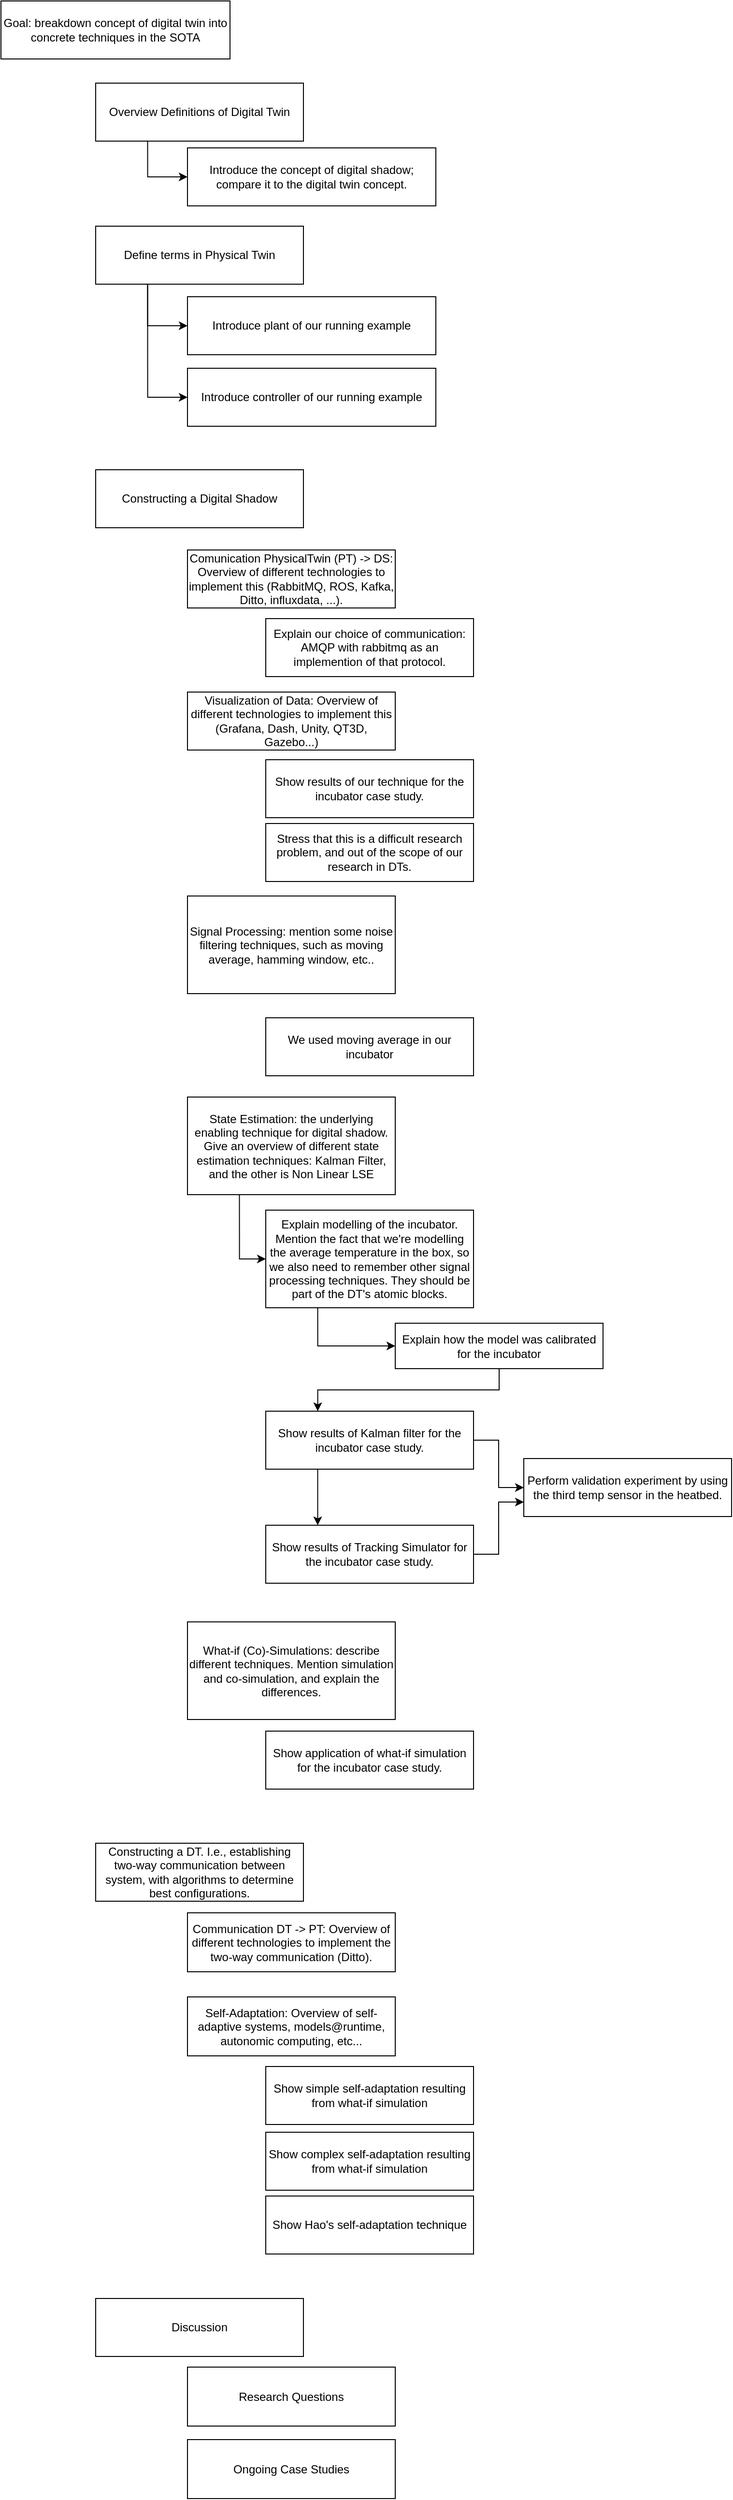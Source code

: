 <mxfile compressed="false" version="13.5.1" type="device">
  <diagram id="1IEk_Nb3fTFsxIXIZDjR" name="Page-1">
    <mxGraphModel dx="2473" dy="1014" grid="0" gridSize="10" guides="1" tooltips="1" connect="1" arrows="1" fold="1" page="0" pageScale="1" pageWidth="850" pageHeight="1100" math="1" shadow="0">
      <root>
        <mxCell id="0" />
        <mxCell id="1" parent="0" />
        <mxCell id="B-7cD9OvoBh734unxdCR-1" value="Goal: breakdown concept of digital twin into concrete techniques in the SOTA" style="rounded=0;whiteSpace=wrap;html=1;" vertex="1" parent="1">
          <mxGeometry x="-789" y="122" width="237" height="60" as="geometry" />
        </mxCell>
        <mxCell id="B-7cD9OvoBh734unxdCR-5" style="edgeStyle=orthogonalEdgeStyle;rounded=0;orthogonalLoop=1;jettySize=auto;html=1;exitX=0.25;exitY=1;exitDx=0;exitDy=0;entryX=0;entryY=0.5;entryDx=0;entryDy=0;" edge="1" parent="1" source="B-7cD9OvoBh734unxdCR-2" target="B-7cD9OvoBh734unxdCR-3">
          <mxGeometry relative="1" as="geometry" />
        </mxCell>
        <mxCell id="B-7cD9OvoBh734unxdCR-2" value="Overview Definitions of Digital Twin" style="rounded=0;whiteSpace=wrap;html=1;" vertex="1" parent="1">
          <mxGeometry x="-691" y="207" width="215" height="60" as="geometry" />
        </mxCell>
        <mxCell id="B-7cD9OvoBh734unxdCR-3" value="Introduce the concept of digital shadow; compare it to the digital twin concept." style="rounded=0;whiteSpace=wrap;html=1;" vertex="1" parent="1">
          <mxGeometry x="-596" y="274" width="257" height="60" as="geometry" />
        </mxCell>
        <mxCell id="B-7cD9OvoBh734unxdCR-7" value="Define terms in Physical Twin" style="rounded=0;whiteSpace=wrap;html=1;" vertex="1" parent="1">
          <mxGeometry x="-691" y="355" width="215" height="60" as="geometry" />
        </mxCell>
        <mxCell id="B-7cD9OvoBh734unxdCR-8" value="Introduce plant of our running example" style="rounded=0;whiteSpace=wrap;html=1;" vertex="1" parent="1">
          <mxGeometry x="-596" y="428" width="257" height="60" as="geometry" />
        </mxCell>
        <mxCell id="B-7cD9OvoBh734unxdCR-9" style="edgeStyle=orthogonalEdgeStyle;rounded=0;orthogonalLoop=1;jettySize=auto;html=1;exitX=0.25;exitY=1;exitDx=0;exitDy=0;entryX=0;entryY=0.5;entryDx=0;entryDy=0;" edge="1" parent="1" source="B-7cD9OvoBh734unxdCR-7" target="B-7cD9OvoBh734unxdCR-8">
          <mxGeometry relative="1" as="geometry">
            <mxPoint x="-627.25" y="277.0" as="sourcePoint" />
            <mxPoint x="-586" y="314" as="targetPoint" />
          </mxGeometry>
        </mxCell>
        <mxCell id="B-7cD9OvoBh734unxdCR-10" value="Introduce controller of our running example" style="rounded=0;whiteSpace=wrap;html=1;" vertex="1" parent="1">
          <mxGeometry x="-596" y="502" width="257" height="60" as="geometry" />
        </mxCell>
        <mxCell id="B-7cD9OvoBh734unxdCR-11" style="edgeStyle=orthogonalEdgeStyle;rounded=0;orthogonalLoop=1;jettySize=auto;html=1;exitX=0.25;exitY=1;exitDx=0;exitDy=0;entryX=0;entryY=0.5;entryDx=0;entryDy=0;" edge="1" parent="1" source="B-7cD9OvoBh734unxdCR-7" target="B-7cD9OvoBh734unxdCR-10">
          <mxGeometry relative="1" as="geometry">
            <mxPoint x="-627.25" y="425" as="sourcePoint" />
            <mxPoint x="-586" y="468" as="targetPoint" />
          </mxGeometry>
        </mxCell>
        <mxCell id="B-7cD9OvoBh734unxdCR-12" value="Constructing a Digital Shadow" style="rounded=0;whiteSpace=wrap;html=1;" vertex="1" parent="1">
          <mxGeometry x="-691" y="607" width="215" height="60" as="geometry" />
        </mxCell>
        <mxCell id="B-7cD9OvoBh734unxdCR-13" value="Comunication PhysicalTwin (PT) -&amp;gt; DS: Overview of different technologies to implement this (RabbitMQ, ROS, Kafka, Ditto, influxdata, ...)." style="rounded=0;whiteSpace=wrap;html=1;" vertex="1" parent="1">
          <mxGeometry x="-596" y="690" width="215" height="60" as="geometry" />
        </mxCell>
        <mxCell id="B-7cD9OvoBh734unxdCR-14" value="Explain our choice of communication: AMQP with rabbitmq as an implemention of that protocol." style="rounded=0;whiteSpace=wrap;html=1;" vertex="1" parent="1">
          <mxGeometry x="-515" y="761" width="215" height="60" as="geometry" />
        </mxCell>
        <mxCell id="B-7cD9OvoBh734unxdCR-15" value="Visualization of Data: Overview of different technologies to implement this (Grafana, Dash, Unity, QT3D, Gazebo...)" style="rounded=0;whiteSpace=wrap;html=1;" vertex="1" parent="1">
          <mxGeometry x="-596" y="837" width="215" height="60" as="geometry" />
        </mxCell>
        <mxCell id="B-7cD9OvoBh734unxdCR-16" value="Communication DT -&amp;gt; PT: Overview of different technologies to implement the two-way communication (Ditto)." style="rounded=0;whiteSpace=wrap;html=1;" vertex="1" parent="1">
          <mxGeometry x="-596" y="2100" width="215" height="61" as="geometry" />
        </mxCell>
        <mxCell id="B-7cD9OvoBh734unxdCR-17" value="Constructing a DT. I.e., establishing two-way communication between system, with algorithms to determine best configurations." style="rounded=0;whiteSpace=wrap;html=1;" vertex="1" parent="1">
          <mxGeometry x="-691" y="2028" width="215" height="60" as="geometry" />
        </mxCell>
        <mxCell id="B-7cD9OvoBh734unxdCR-18" value="Show results of our technique for the incubator case study." style="rounded=0;whiteSpace=wrap;html=1;" vertex="1" parent="1">
          <mxGeometry x="-515" y="907" width="215" height="60" as="geometry" />
        </mxCell>
        <mxCell id="B-7cD9OvoBh734unxdCR-19" value="Stress that this is a difficult research problem, and out of the scope of our research in DTs." style="rounded=0;whiteSpace=wrap;html=1;" vertex="1" parent="1">
          <mxGeometry x="-515" y="973" width="215" height="60" as="geometry" />
        </mxCell>
        <mxCell id="B-7cD9OvoBh734unxdCR-28" style="edgeStyle=orthogonalEdgeStyle;rounded=0;orthogonalLoop=1;jettySize=auto;html=1;exitX=0.25;exitY=1;exitDx=0;exitDy=0;entryX=0;entryY=0.5;entryDx=0;entryDy=0;" edge="1" parent="1" source="B-7cD9OvoBh734unxdCR-20" target="B-7cD9OvoBh734unxdCR-22">
          <mxGeometry relative="1" as="geometry" />
        </mxCell>
        <mxCell id="B-7cD9OvoBh734unxdCR-20" value="State Estimation: the underlying enabling technique for digital shadow. Give an overview of different state estimation techniques: Kalman Filter, and the other is Non Linear LSE" style="rounded=0;whiteSpace=wrap;html=1;" vertex="1" parent="1">
          <mxGeometry x="-596" y="1256" width="215" height="101" as="geometry" />
        </mxCell>
        <mxCell id="B-7cD9OvoBh734unxdCR-31" style="edgeStyle=orthogonalEdgeStyle;rounded=0;orthogonalLoop=1;jettySize=auto;html=1;exitX=1;exitY=0.5;exitDx=0;exitDy=0;" edge="1" parent="1" source="B-7cD9OvoBh734unxdCR-21" target="B-7cD9OvoBh734unxdCR-27">
          <mxGeometry relative="1" as="geometry" />
        </mxCell>
        <mxCell id="B-7cD9OvoBh734unxdCR-34" style="edgeStyle=orthogonalEdgeStyle;rounded=0;orthogonalLoop=1;jettySize=auto;html=1;exitX=0.25;exitY=1;exitDx=0;exitDy=0;entryX=0.25;entryY=0;entryDx=0;entryDy=0;" edge="1" parent="1" source="B-7cD9OvoBh734unxdCR-21" target="B-7cD9OvoBh734unxdCR-32">
          <mxGeometry relative="1" as="geometry" />
        </mxCell>
        <mxCell id="B-7cD9OvoBh734unxdCR-21" value="Show results of Kalman filter for the incubator case study." style="rounded=0;whiteSpace=wrap;html=1;" vertex="1" parent="1">
          <mxGeometry x="-515" y="1581" width="215" height="60" as="geometry" />
        </mxCell>
        <mxCell id="B-7cD9OvoBh734unxdCR-29" style="edgeStyle=orthogonalEdgeStyle;rounded=0;orthogonalLoop=1;jettySize=auto;html=1;exitX=0.25;exitY=1;exitDx=0;exitDy=0;entryX=0;entryY=0.5;entryDx=0;entryDy=0;" edge="1" parent="1" source="B-7cD9OvoBh734unxdCR-22" target="B-7cD9OvoBh734unxdCR-23">
          <mxGeometry relative="1" as="geometry" />
        </mxCell>
        <mxCell id="B-7cD9OvoBh734unxdCR-22" value="Explain modelling of the incubator. Mention the fact that we&#39;re modelling the average temperature in the box, so we also need to remember other signal processing techniques. They should be part of the DT&#39;s atomic blocks." style="rounded=0;whiteSpace=wrap;html=1;" vertex="1" parent="1">
          <mxGeometry x="-515" y="1373" width="215" height="101" as="geometry" />
        </mxCell>
        <mxCell id="B-7cD9OvoBh734unxdCR-30" style="edgeStyle=orthogonalEdgeStyle;rounded=0;orthogonalLoop=1;jettySize=auto;html=1;exitX=0.5;exitY=1;exitDx=0;exitDy=0;entryX=0.25;entryY=0;entryDx=0;entryDy=0;" edge="1" parent="1" source="B-7cD9OvoBh734unxdCR-23" target="B-7cD9OvoBh734unxdCR-21">
          <mxGeometry relative="1" as="geometry" />
        </mxCell>
        <mxCell id="B-7cD9OvoBh734unxdCR-23" value="Explain how the model was calibrated for the incubator" style="rounded=0;whiteSpace=wrap;html=1;" vertex="1" parent="1">
          <mxGeometry x="-381" y="1490" width="215" height="47" as="geometry" />
        </mxCell>
        <mxCell id="B-7cD9OvoBh734unxdCR-25" value="Signal Processing: mention some noise filtering techniques, such as moving average, hamming window, etc.." style="rounded=0;whiteSpace=wrap;html=1;" vertex="1" parent="1">
          <mxGeometry x="-596" y="1048" width="215" height="101" as="geometry" />
        </mxCell>
        <mxCell id="B-7cD9OvoBh734unxdCR-26" value="We used moving average in our incubator" style="rounded=0;whiteSpace=wrap;html=1;" vertex="1" parent="1">
          <mxGeometry x="-515" y="1174" width="215" height="60" as="geometry" />
        </mxCell>
        <mxCell id="B-7cD9OvoBh734unxdCR-27" value="Perform validation experiment by using the third temp sensor in the heatbed." style="rounded=0;whiteSpace=wrap;html=1;" vertex="1" parent="1">
          <mxGeometry x="-248" y="1630" width="215" height="60" as="geometry" />
        </mxCell>
        <mxCell id="B-7cD9OvoBh734unxdCR-35" style="edgeStyle=orthogonalEdgeStyle;rounded=0;orthogonalLoop=1;jettySize=auto;html=1;exitX=1;exitY=0.5;exitDx=0;exitDy=0;entryX=0;entryY=0.75;entryDx=0;entryDy=0;" edge="1" parent="1" source="B-7cD9OvoBh734unxdCR-32" target="B-7cD9OvoBh734unxdCR-27">
          <mxGeometry relative="1" as="geometry" />
        </mxCell>
        <mxCell id="B-7cD9OvoBh734unxdCR-32" value="Show results of Tracking Simulator for the incubator case study." style="rounded=0;whiteSpace=wrap;html=1;" vertex="1" parent="1">
          <mxGeometry x="-515" y="1699" width="215" height="60" as="geometry" />
        </mxCell>
        <mxCell id="B-7cD9OvoBh734unxdCR-36" value="What-if (Co)-Simulations: describe different techniques. Mention simulation and co-simulation, and explain the differences." style="rounded=0;whiteSpace=wrap;html=1;" vertex="1" parent="1">
          <mxGeometry x="-596" y="1799" width="215" height="101" as="geometry" />
        </mxCell>
        <mxCell id="B-7cD9OvoBh734unxdCR-37" value="Show application of what-if simulation for the incubator case study." style="rounded=0;whiteSpace=wrap;html=1;" vertex="1" parent="1">
          <mxGeometry x="-515" y="1912" width="215" height="60" as="geometry" />
        </mxCell>
        <mxCell id="B-7cD9OvoBh734unxdCR-38" value="Self-Adaptation: Overview of self-adaptive systems, models@runtime, autonomic computing, etc..." style="rounded=0;whiteSpace=wrap;html=1;" vertex="1" parent="1">
          <mxGeometry x="-596" y="2187" width="215" height="61" as="geometry" />
        </mxCell>
        <mxCell id="B-7cD9OvoBh734unxdCR-40" value="Show simple self-adaptation resulting from what-if simulation" style="rounded=0;whiteSpace=wrap;html=1;" vertex="1" parent="1">
          <mxGeometry x="-515" y="2259" width="215" height="60" as="geometry" />
        </mxCell>
        <mxCell id="B-7cD9OvoBh734unxdCR-41" value="Show complex self-adaptation resulting from what-if simulation" style="rounded=0;whiteSpace=wrap;html=1;" vertex="1" parent="1">
          <mxGeometry x="-515" y="2327" width="215" height="60" as="geometry" />
        </mxCell>
        <mxCell id="B-7cD9OvoBh734unxdCR-42" value="Show Hao&#39;s self-adaptation technique" style="rounded=0;whiteSpace=wrap;html=1;" vertex="1" parent="1">
          <mxGeometry x="-515" y="2393" width="215" height="60" as="geometry" />
        </mxCell>
        <mxCell id="B-7cD9OvoBh734unxdCR-44" value="Discussion" style="rounded=0;whiteSpace=wrap;html=1;" vertex="1" parent="1">
          <mxGeometry x="-691" y="2499" width="215" height="60" as="geometry" />
        </mxCell>
        <mxCell id="B-7cD9OvoBh734unxdCR-45" value="Research Questions" style="rounded=0;whiteSpace=wrap;html=1;" vertex="1" parent="1">
          <mxGeometry x="-596" y="2570" width="215" height="61" as="geometry" />
        </mxCell>
        <mxCell id="B-7cD9OvoBh734unxdCR-46" value="Ongoing Case Studies" style="rounded=0;whiteSpace=wrap;html=1;" vertex="1" parent="1">
          <mxGeometry x="-596" y="2645" width="215" height="61" as="geometry" />
        </mxCell>
      </root>
    </mxGraphModel>
  </diagram>
</mxfile>
